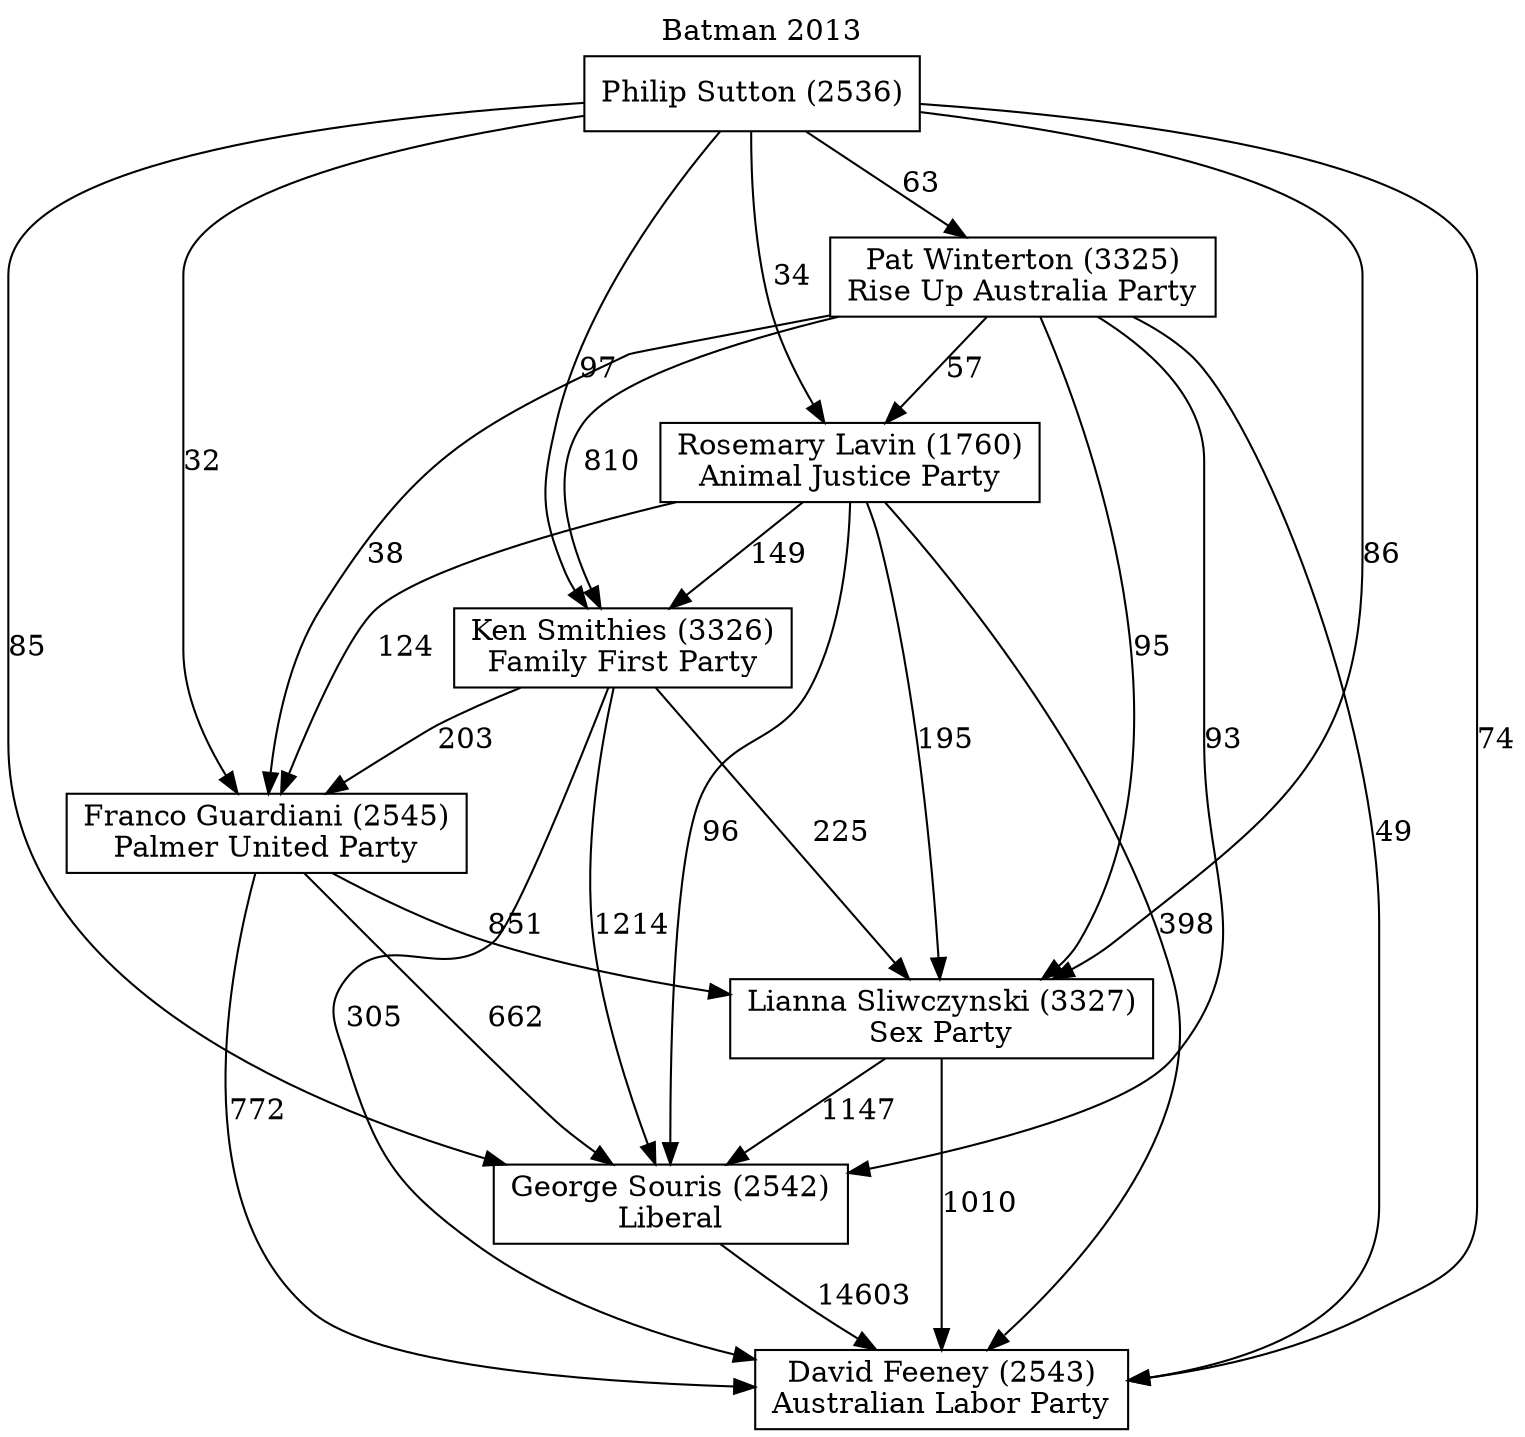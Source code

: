 // House preference flow
digraph "David Feeney (2543)_Batman_2013" {
	graph [label="Batman 2013" labelloc=t mclimit=10]
	node [shape=box]
	"David Feeney (2543)" [label="David Feeney (2543)
Australian Labor Party"]
	"George Souris (2542)" [label="George Souris (2542)
Liberal"]
	"Lianna Sliwczynski (3327)" [label="Lianna Sliwczynski (3327)
Sex Party"]
	"Franco Guardiani (2545)" [label="Franco Guardiani (2545)
Palmer United Party"]
	"Ken Smithies (3326)" [label="Ken Smithies (3326)
Family First Party"]
	"Rosemary Lavin (1760)" [label="Rosemary Lavin (1760)
Animal Justice Party"]
	"Pat Winterton (3325)" [label="Pat Winterton (3325)
Rise Up Australia Party"]
	"Philip Sutton (2536)" [label="Philip Sutton (2536)
"]
	"George Souris (2542)" -> "David Feeney (2543)" [label=14603]
	"Lianna Sliwczynski (3327)" -> "George Souris (2542)" [label=1147]
	"Franco Guardiani (2545)" -> "Lianna Sliwczynski (3327)" [label=851]
	"Ken Smithies (3326)" -> "Franco Guardiani (2545)" [label=203]
	"Rosemary Lavin (1760)" -> "Ken Smithies (3326)" [label=149]
	"Pat Winterton (3325)" -> "Rosemary Lavin (1760)" [label=57]
	"Philip Sutton (2536)" -> "Pat Winterton (3325)" [label=63]
	"Lianna Sliwczynski (3327)" -> "David Feeney (2543)" [label=1010]
	"Franco Guardiani (2545)" -> "David Feeney (2543)" [label=772]
	"Ken Smithies (3326)" -> "David Feeney (2543)" [label=305]
	"Rosemary Lavin (1760)" -> "David Feeney (2543)" [label=398]
	"Pat Winterton (3325)" -> "David Feeney (2543)" [label=49]
	"Philip Sutton (2536)" -> "David Feeney (2543)" [label=74]
	"Philip Sutton (2536)" -> "Rosemary Lavin (1760)" [label=34]
	"Pat Winterton (3325)" -> "Ken Smithies (3326)" [label=810]
	"Philip Sutton (2536)" -> "Ken Smithies (3326)" [label=97]
	"Rosemary Lavin (1760)" -> "Franco Guardiani (2545)" [label=124]
	"Pat Winterton (3325)" -> "Franco Guardiani (2545)" [label=38]
	"Philip Sutton (2536)" -> "Franco Guardiani (2545)" [label=32]
	"Ken Smithies (3326)" -> "Lianna Sliwczynski (3327)" [label=225]
	"Rosemary Lavin (1760)" -> "Lianna Sliwczynski (3327)" [label=195]
	"Pat Winterton (3325)" -> "Lianna Sliwczynski (3327)" [label=95]
	"Philip Sutton (2536)" -> "Lianna Sliwczynski (3327)" [label=86]
	"Franco Guardiani (2545)" -> "George Souris (2542)" [label=662]
	"Ken Smithies (3326)" -> "George Souris (2542)" [label=1214]
	"Rosemary Lavin (1760)" -> "George Souris (2542)" [label=96]
	"Pat Winterton (3325)" -> "George Souris (2542)" [label=93]
	"Philip Sutton (2536)" -> "George Souris (2542)" [label=85]
}
